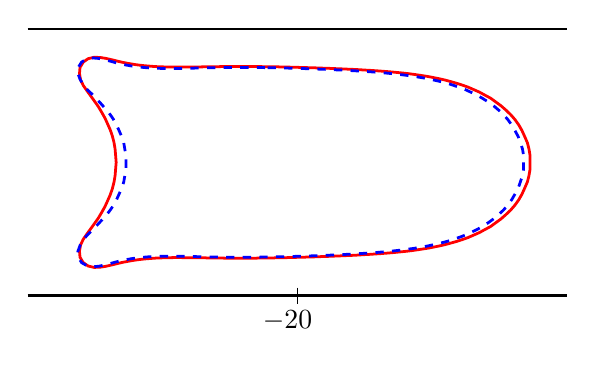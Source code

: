 \begin{tikzpicture}[scale=1.0]

\begin{axis}[
  hide axis,
  axis equal image,
  xmin = -25,
  xmax = -15,
  ymin = -3.0,
  ymax = +3.0,
  xtick = \empty,
  ytick = \empty,
]

\addplot[red,line width=1pt] coordinates{
(-2.046e+01,1.771e+00)
(-2.05e+01,1.772e+00)
(-2.054e+01,1.772e+00)
(-2.059e+01,1.773e+00)
(-2.063e+01,1.773e+00)
(-2.067e+01,1.774e+00)
(-2.071e+01,1.774e+00)
(-2.076e+01,1.775e+00)
(-2.08e+01,1.775e+00)
(-2.085e+01,1.776e+00)
(-2.09e+01,1.776e+00)
(-2.095e+01,1.776e+00)
(-2.1e+01,1.776e+00)
(-2.106e+01,1.776e+00)
(-2.111e+01,1.776e+00)
(-2.117e+01,1.776e+00)
(-2.123e+01,1.776e+00)
(-2.129e+01,1.775e+00)
(-2.135e+01,1.775e+00)
(-2.142e+01,1.774e+00)
(-2.149e+01,1.773e+00)
(-2.156e+01,1.772e+00)
(-2.163e+01,1.772e+00)
(-2.17e+01,1.77e+00)
(-2.178e+01,1.769e+00)
(-2.185e+01,1.768e+00)
(-2.193e+01,1.767e+00)
(-2.201e+01,1.766e+00)
(-2.21e+01,1.766e+00)
(-2.218e+01,1.765e+00)
(-2.227e+01,1.765e+00)
(-2.236e+01,1.766e+00)
(-2.245e+01,1.768e+00)
(-2.254e+01,1.771e+00)
(-2.264e+01,1.775e+00)
(-2.273e+01,1.782e+00)
(-2.283e+01,1.79e+00)
(-2.293e+01,1.801e+00)
(-2.303e+01,1.815e+00)
(-2.313e+01,1.832e+00)
(-2.324e+01,1.853e+00)
(-2.334e+01,1.876e+00)
(-2.344e+01,1.901e+00)
(-2.355e+01,1.926e+00)
(-2.366e+01,1.944e+00)
(-2.377e+01,1.947e+00)
(-2.388e+01,1.921e+00)
(-2.397e+01,1.858e+00)
(-2.403e+01,1.759e+00)
(-2.404e+01,1.645e+00)
(-2.402e+01,1.531e+00)
(-2.397e+01,1.425e+00)
(-2.39e+01,1.325e+00)
(-2.383e+01,1.228e+00)
(-2.376e+01,1.131e+00)
(-2.369e+01,1.032e+00)
(-2.363e+01,9.303e-01)
(-2.357e+01,8.245e-01)
(-2.352e+01,7.149e-01)
(-2.347e+01,6.016e-01)
(-2.343e+01,4.852e-01)
(-2.34e+01,3.663e-01)
(-2.338e+01,2.453e-01)
(-2.337e+01,1.23e-01)
(-2.336e+01,-1.007e-09)
(-2.337e+01,-1.23e-01)
(-2.338e+01,-2.453e-01)
(-2.34e+01,-3.663e-01)
(-2.343e+01,-4.852e-01)
(-2.347e+01,-6.016e-01)
(-2.352e+01,-7.149e-01)
(-2.357e+01,-8.245e-01)
(-2.363e+01,-9.303e-01)
(-2.369e+01,-1.032e+00)
(-2.376e+01,-1.131e+00)
(-2.383e+01,-1.228e+00)
(-2.39e+01,-1.325e+00)
(-2.397e+01,-1.425e+00)
(-2.402e+01,-1.531e+00)
(-2.404e+01,-1.645e+00)
(-2.403e+01,-1.759e+00)
(-2.397e+01,-1.858e+00)
(-2.388e+01,-1.921e+00)
(-2.377e+01,-1.947e+00)
(-2.366e+01,-1.944e+00)
(-2.355e+01,-1.926e+00)
(-2.344e+01,-1.901e+00)
(-2.334e+01,-1.876e+00)
(-2.324e+01,-1.853e+00)
(-2.313e+01,-1.832e+00)
(-2.303e+01,-1.815e+00)
(-2.293e+01,-1.801e+00)
(-2.283e+01,-1.79e+00)
(-2.273e+01,-1.782e+00)
(-2.264e+01,-1.775e+00)
(-2.254e+01,-1.771e+00)
(-2.245e+01,-1.768e+00)
(-2.236e+01,-1.766e+00)
(-2.227e+01,-1.765e+00)
(-2.218e+01,-1.765e+00)
(-2.21e+01,-1.766e+00)
(-2.201e+01,-1.766e+00)
(-2.193e+01,-1.767e+00)
(-2.185e+01,-1.768e+00)
(-2.178e+01,-1.769e+00)
(-2.17e+01,-1.77e+00)
(-2.163e+01,-1.772e+00)
(-2.156e+01,-1.772e+00)
(-2.149e+01,-1.773e+00)
(-2.142e+01,-1.774e+00)
(-2.135e+01,-1.775e+00)
(-2.129e+01,-1.775e+00)
(-2.123e+01,-1.776e+00)
(-2.117e+01,-1.776e+00)
(-2.111e+01,-1.776e+00)
(-2.106e+01,-1.776e+00)
(-2.1e+01,-1.776e+00)
(-2.095e+01,-1.776e+00)
(-2.09e+01,-1.776e+00)
(-2.085e+01,-1.776e+00)
(-2.08e+01,-1.775e+00)
(-2.076e+01,-1.775e+00)
(-2.071e+01,-1.774e+00)
(-2.067e+01,-1.774e+00)
(-2.063e+01,-1.773e+00)
(-2.059e+01,-1.773e+00)
(-2.054e+01,-1.772e+00)
(-2.05e+01,-1.772e+00)
(-2.046e+01,-1.771e+00)
(-2.042e+01,-1.77e+00)
(-2.038e+01,-1.77e+00)
(-2.034e+01,-1.769e+00)
(-2.03e+01,-1.768e+00)
(-2.026e+01,-1.767e+00)
(-2.021e+01,-1.766e+00)
(-2.017e+01,-1.765e+00)
(-2.012e+01,-1.764e+00)
(-2.007e+01,-1.763e+00)
(-2.003e+01,-1.761e+00)
(-1.998e+01,-1.76e+00)
(-1.992e+01,-1.758e+00)
(-1.987e+01,-1.757e+00)
(-1.981e+01,-1.755e+00)
(-1.976e+01,-1.754e+00)
(-1.97e+01,-1.752e+00)
(-1.964e+01,-1.75e+00)
(-1.957e+01,-1.747e+00)
(-1.951e+01,-1.745e+00)
(-1.944e+01,-1.743e+00)
(-1.937e+01,-1.74e+00)
(-1.93e+01,-1.737e+00)
(-1.923e+01,-1.734e+00)
(-1.915e+01,-1.731e+00)
(-1.907e+01,-1.727e+00)
(-1.899e+01,-1.724e+00)
(-1.891e+01,-1.72e+00)
(-1.883e+01,-1.715e+00)
(-1.875e+01,-1.71e+00)
(-1.866e+01,-1.705e+00)
(-1.857e+01,-1.699e+00)
(-1.848e+01,-1.693e+00)
(-1.839e+01,-1.686e+00)
(-1.829e+01,-1.678e+00)
(-1.82e+01,-1.67e+00)
(-1.81e+01,-1.66e+00)
(-1.8e+01,-1.65e+00)
(-1.79e+01,-1.638e+00)
(-1.78e+01,-1.624e+00)
(-1.77e+01,-1.609e+00)
(-1.759e+01,-1.592e+00)
(-1.749e+01,-1.573e+00)
(-1.738e+01,-1.551e+00)
(-1.727e+01,-1.526e+00)
(-1.717e+01,-1.499e+00)
(-1.706e+01,-1.468e+00)
(-1.695e+01,-1.433e+00)
(-1.684e+01,-1.394e+00)
(-1.674e+01,-1.35e+00)
(-1.663e+01,-1.302e+00)
(-1.653e+01,-1.247e+00)
(-1.642e+01,-1.188e+00)
(-1.633e+01,-1.122e+00)
(-1.623e+01,-1.049e+00)
(-1.614e+01,-9.702e-01)
(-1.605e+01,-8.845e-01)
(-1.597e+01,-7.922e-01)
(-1.59e+01,-6.935e-01)
(-1.584e+01,-5.887e-01)
(-1.579e+01,-4.783e-01)
(-1.574e+01,-3.632e-01)
(-1.571e+01,-2.444e-01)
(-1.569e+01,-1.228e-01)
(-1.569e+01,1.103e-09)
(-1.569e+01,1.228e-01)
(-1.571e+01,2.444e-01)
(-1.574e+01,3.632e-01)
(-1.579e+01,4.783e-01)
(-1.584e+01,5.887e-01)
(-1.59e+01,6.935e-01)
(-1.597e+01,7.922e-01)
(-1.605e+01,8.845e-01)
(-1.614e+01,9.702e-01)
(-1.623e+01,1.049e+00)
(-1.633e+01,1.122e+00)
(-1.642e+01,1.188e+00)
(-1.653e+01,1.247e+00)
(-1.663e+01,1.302e+00)
(-1.674e+01,1.35e+00)
(-1.684e+01,1.394e+00)
(-1.695e+01,1.433e+00)
(-1.706e+01,1.468e+00)
(-1.717e+01,1.499e+00)
(-1.727e+01,1.526e+00)
(-1.738e+01,1.551e+00)
(-1.749e+01,1.573e+00)
(-1.759e+01,1.592e+00)
(-1.77e+01,1.609e+00)
(-1.78e+01,1.624e+00)
(-1.79e+01,1.638e+00)
(-1.8e+01,1.65e+00)
(-1.81e+01,1.66e+00)
(-1.82e+01,1.67e+00)
(-1.829e+01,1.678e+00)
(-1.839e+01,1.686e+00)
(-1.848e+01,1.693e+00)
(-1.857e+01,1.699e+00)
(-1.866e+01,1.705e+00)
(-1.875e+01,1.71e+00)
(-1.883e+01,1.715e+00)
(-1.891e+01,1.72e+00)
(-1.899e+01,1.724e+00)
(-1.907e+01,1.727e+00)
(-1.915e+01,1.731e+00)
(-1.923e+01,1.734e+00)
(-1.93e+01,1.737e+00)
(-1.937e+01,1.74e+00)
(-1.944e+01,1.743e+00)
(-1.951e+01,1.745e+00)
(-1.957e+01,1.747e+00)
(-1.964e+01,1.75e+00)
(-1.97e+01,1.752e+00)
(-1.976e+01,1.754e+00)
(-1.981e+01,1.755e+00)
(-1.987e+01,1.757e+00)
(-1.992e+01,1.758e+00)
(-1.998e+01,1.76e+00)
(-2.003e+01,1.761e+00)
(-2.007e+01,1.763e+00)
(-2.012e+01,1.764e+00)
(-2.017e+01,1.765e+00)
(-2.021e+01,1.766e+00)
(-2.026e+01,1.767e+00)
(-2.03e+01,1.768e+00)
(-2.034e+01,1.769e+00)
(-2.038e+01,1.77e+00)
(-2.042e+01,1.77e+00)
(-2.046e+01,1.771e+00)
};

\addplot[blue,dashed,line width=1pt] coordinates{
(-2.06e+01,1.755e+00)
(-2.064e+01,1.756e+00)
(-2.068e+01,1.756e+00)
(-2.072e+01,1.757e+00)
(-2.076e+01,1.757e+00)
(-2.081e+01,1.758e+00)
(-2.085e+01,1.758e+00)
(-2.09e+01,1.758e+00)
(-2.094e+01,1.758e+00)
(-2.099e+01,1.758e+00)
(-2.104e+01,1.759e+00)
(-2.109e+01,1.758e+00)
(-2.114e+01,1.758e+00)
(-2.119e+01,1.758e+00)
(-2.125e+01,1.758e+00)
(-2.131e+01,1.757e+00)
(-2.137e+01,1.756e+00)
(-2.143e+01,1.756e+00)
(-2.149e+01,1.755e+00)
(-2.156e+01,1.754e+00)
(-2.162e+01,1.752e+00)
(-2.169e+01,1.751e+00)
(-2.176e+01,1.749e+00)
(-2.184e+01,1.748e+00)
(-2.191e+01,1.746e+00)
(-2.199e+01,1.744e+00)
(-2.207e+01,1.742e+00)
(-2.215e+01,1.741e+00)
(-2.224e+01,1.74e+00)
(-2.232e+01,1.74e+00)
(-2.241e+01,1.74e+00)
(-2.25e+01,1.74e+00)
(-2.259e+01,1.743e+00)
(-2.268e+01,1.746e+00)
(-2.278e+01,1.752e+00)
(-2.287e+01,1.76e+00)
(-2.297e+01,1.77e+00)
(-2.307e+01,1.784e+00)
(-2.317e+01,1.802e+00)
(-2.327e+01,1.823e+00)
(-2.337e+01,1.847e+00)
(-2.347e+01,1.875e+00)
(-2.358e+01,1.902e+00)
(-2.368e+01,1.925e+00)
(-2.379e+01,1.934e+00)
(-2.39e+01,1.917e+00)
(-2.4e+01,1.859e+00)
(-2.406e+01,1.764e+00)
(-2.407e+01,1.65e+00)
(-2.403e+01,1.54e+00)
(-2.397e+01,1.44e+00)
(-2.39e+01,1.351e+00)
(-2.381e+01,1.266e+00)
(-2.373e+01,1.182e+00)
(-2.365e+01,1.096e+00)
(-2.357e+01,1.006e+00)
(-2.349e+01,9.117e-01)
(-2.342e+01,8.118e-01)
(-2.336e+01,7.067e-01)
(-2.331e+01,5.968e-01)
(-2.326e+01,4.827e-01)
(-2.322e+01,3.652e-01)
(-2.32e+01,2.45e-01)
(-2.318e+01,1.229e-01)
(-2.318e+01,-2.933e-09)
(-2.318e+01,-1.229e-01)
(-2.32e+01,-2.45e-01)
(-2.322e+01,-3.652e-01)
(-2.326e+01,-4.827e-01)
(-2.331e+01,-5.968e-01)
(-2.336e+01,-7.067e-01)
(-2.342e+01,-8.118e-01)
(-2.349e+01,-9.117e-01)
(-2.357e+01,-1.006e+00)
(-2.365e+01,-1.096e+00)
(-2.373e+01,-1.182e+00)
(-2.381e+01,-1.266e+00)
(-2.39e+01,-1.351e+00)
(-2.397e+01,-1.44e+00)
(-2.403e+01,-1.54e+00)
(-2.407e+01,-1.65e+00)
(-2.406e+01,-1.764e+00)
(-2.4e+01,-1.859e+00)
(-2.39e+01,-1.917e+00)
(-2.379e+01,-1.934e+00)
(-2.368e+01,-1.925e+00)
(-2.358e+01,-1.902e+00)
(-2.347e+01,-1.875e+00)
(-2.337e+01,-1.847e+00)
(-2.327e+01,-1.823e+00)
(-2.317e+01,-1.802e+00)
(-2.307e+01,-1.784e+00)
(-2.297e+01,-1.77e+00)
(-2.287e+01,-1.76e+00)
(-2.278e+01,-1.752e+00)
(-2.268e+01,-1.746e+00)
(-2.259e+01,-1.743e+00)
(-2.25e+01,-1.74e+00)
(-2.241e+01,-1.74e+00)
(-2.232e+01,-1.74e+00)
(-2.224e+01,-1.74e+00)
(-2.215e+01,-1.741e+00)
(-2.207e+01,-1.742e+00)
(-2.199e+01,-1.744e+00)
(-2.191e+01,-1.746e+00)
(-2.184e+01,-1.748e+00)
(-2.176e+01,-1.749e+00)
(-2.169e+01,-1.751e+00)
(-2.162e+01,-1.752e+00)
(-2.156e+01,-1.754e+00)
(-2.149e+01,-1.755e+00)
(-2.143e+01,-1.756e+00)
(-2.137e+01,-1.756e+00)
(-2.131e+01,-1.757e+00)
(-2.125e+01,-1.758e+00)
(-2.119e+01,-1.758e+00)
(-2.114e+01,-1.758e+00)
(-2.109e+01,-1.758e+00)
(-2.104e+01,-1.759e+00)
(-2.099e+01,-1.758e+00)
(-2.094e+01,-1.758e+00)
(-2.09e+01,-1.758e+00)
(-2.085e+01,-1.758e+00)
(-2.081e+01,-1.758e+00)
(-2.076e+01,-1.757e+00)
(-2.072e+01,-1.757e+00)
(-2.068e+01,-1.756e+00)
(-2.064e+01,-1.756e+00)
(-2.06e+01,-1.755e+00)
(-2.056e+01,-1.754e+00)
(-2.052e+01,-1.754e+00)
(-2.048e+01,-1.753e+00)
(-2.044e+01,-1.752e+00)
(-2.039e+01,-1.751e+00)
(-2.035e+01,-1.75e+00)
(-2.03e+01,-1.749e+00)
(-2.026e+01,-1.748e+00)
(-2.021e+01,-1.747e+00)
(-2.016e+01,-1.746e+00)
(-2.011e+01,-1.744e+00)
(-2.006e+01,-1.743e+00)
(-2.001e+01,-1.741e+00)
(-1.995e+01,-1.74e+00)
(-1.989e+01,-1.738e+00)
(-1.984e+01,-1.736e+00)
(-1.977e+01,-1.734e+00)
(-1.971e+01,-1.732e+00)
(-1.964e+01,-1.729e+00)
(-1.958e+01,-1.726e+00)
(-1.951e+01,-1.724e+00)
(-1.944e+01,-1.721e+00)
(-1.936e+01,-1.718e+00)
(-1.929e+01,-1.714e+00)
(-1.921e+01,-1.711e+00)
(-1.913e+01,-1.707e+00)
(-1.905e+01,-1.703e+00)
(-1.897e+01,-1.698e+00)
(-1.888e+01,-1.693e+00)
(-1.88e+01,-1.688e+00)
(-1.871e+01,-1.682e+00)
(-1.862e+01,-1.676e+00)
(-1.852e+01,-1.669e+00)
(-1.843e+01,-1.661e+00)
(-1.833e+01,-1.652e+00)
(-1.824e+01,-1.643e+00)
(-1.814e+01,-1.632e+00)
(-1.804e+01,-1.62e+00)
(-1.794e+01,-1.607e+00)
(-1.783e+01,-1.592e+00)
(-1.773e+01,-1.575e+00)
(-1.762e+01,-1.556e+00)
(-1.752e+01,-1.535e+00)
(-1.741e+01,-1.511e+00)
(-1.73e+01,-1.484e+00)
(-1.719e+01,-1.454e+00)
(-1.709e+01,-1.42e+00)
(-1.698e+01,-1.382e+00)
(-1.687e+01,-1.339e+00)
(-1.677e+01,-1.291e+00)
(-1.666e+01,-1.238e+00)
(-1.656e+01,-1.179e+00)
(-1.646e+01,-1.115e+00)
(-1.636e+01,-1.043e+00)
(-1.627e+01,-9.656e-01)
(-1.618e+01,-8.81e-01)
(-1.61e+01,-7.896e-01)
(-1.603e+01,-6.917e-01)
(-1.597e+01,-5.876e-01)
(-1.591e+01,-4.777e-01)
(-1.587e+01,-3.63e-01)
(-1.583e+01,-2.443e-01)
(-1.581e+01,-1.228e-01)
(-1.581e+01,2.953e-09)
(-1.581e+01,1.228e-01)
(-1.583e+01,2.443e-01)
(-1.587e+01,3.63e-01)
(-1.591e+01,4.777e-01)
(-1.597e+01,5.876e-01)
(-1.603e+01,6.917e-01)
(-1.61e+01,7.896e-01)
(-1.618e+01,8.81e-01)
(-1.627e+01,9.656e-01)
(-1.636e+01,1.043e+00)
(-1.646e+01,1.115e+00)
(-1.656e+01,1.179e+00)
(-1.666e+01,1.238e+00)
(-1.677e+01,1.291e+00)
(-1.687e+01,1.339e+00)
(-1.698e+01,1.382e+00)
(-1.709e+01,1.42e+00)
(-1.719e+01,1.454e+00)
(-1.73e+01,1.484e+00)
(-1.741e+01,1.511e+00)
(-1.752e+01,1.535e+00)
(-1.762e+01,1.556e+00)
(-1.773e+01,1.575e+00)
(-1.783e+01,1.592e+00)
(-1.794e+01,1.607e+00)
(-1.804e+01,1.62e+00)
(-1.814e+01,1.632e+00)
(-1.824e+01,1.643e+00)
(-1.833e+01,1.652e+00)
(-1.843e+01,1.661e+00)
(-1.852e+01,1.669e+00)
(-1.862e+01,1.676e+00)
(-1.871e+01,1.682e+00)
(-1.88e+01,1.688e+00)
(-1.888e+01,1.693e+00)
(-1.897e+01,1.698e+00)
(-1.905e+01,1.703e+00)
(-1.913e+01,1.707e+00)
(-1.921e+01,1.711e+00)
(-1.929e+01,1.714e+00)
(-1.936e+01,1.718e+00)
(-1.944e+01,1.721e+00)
(-1.951e+01,1.724e+00)
(-1.958e+01,1.726e+00)
(-1.964e+01,1.729e+00)
(-1.971e+01,1.732e+00)
(-1.977e+01,1.734e+00)
(-1.984e+01,1.736e+00)
(-1.989e+01,1.738e+00)
(-1.995e+01,1.74e+00)
(-2.001e+01,1.741e+00)
(-2.006e+01,1.743e+00)
(-2.011e+01,1.744e+00)
(-2.016e+01,1.746e+00)
(-2.021e+01,1.747e+00)
(-2.026e+01,1.748e+00)
(-2.03e+01,1.749e+00)
(-2.035e+01,1.75e+00)
(-2.039e+01,1.751e+00)
(-2.044e+01,1.752e+00)
(-2.048e+01,1.753e+00)
(-2.052e+01,1.754e+00)
(-2.056e+01,1.754e+00)
(-2.06e+01,1.755e+00)
};

\addplot[black,line width=1pt] coordinates{
  (-25,-2.47)
  (-15,-2.47)
};

\addplot[black,line width=1pt] coordinates{
  (-25,+2.47)
  (-15,+2.47)
};

\addplot[black,line width=0.2pt] coordinates{
  (-20,-2.32)
  (-20,-2.62)
};

\end{axis}

\node at (3.30,0.05) {$-20$};

\end{tikzpicture}
